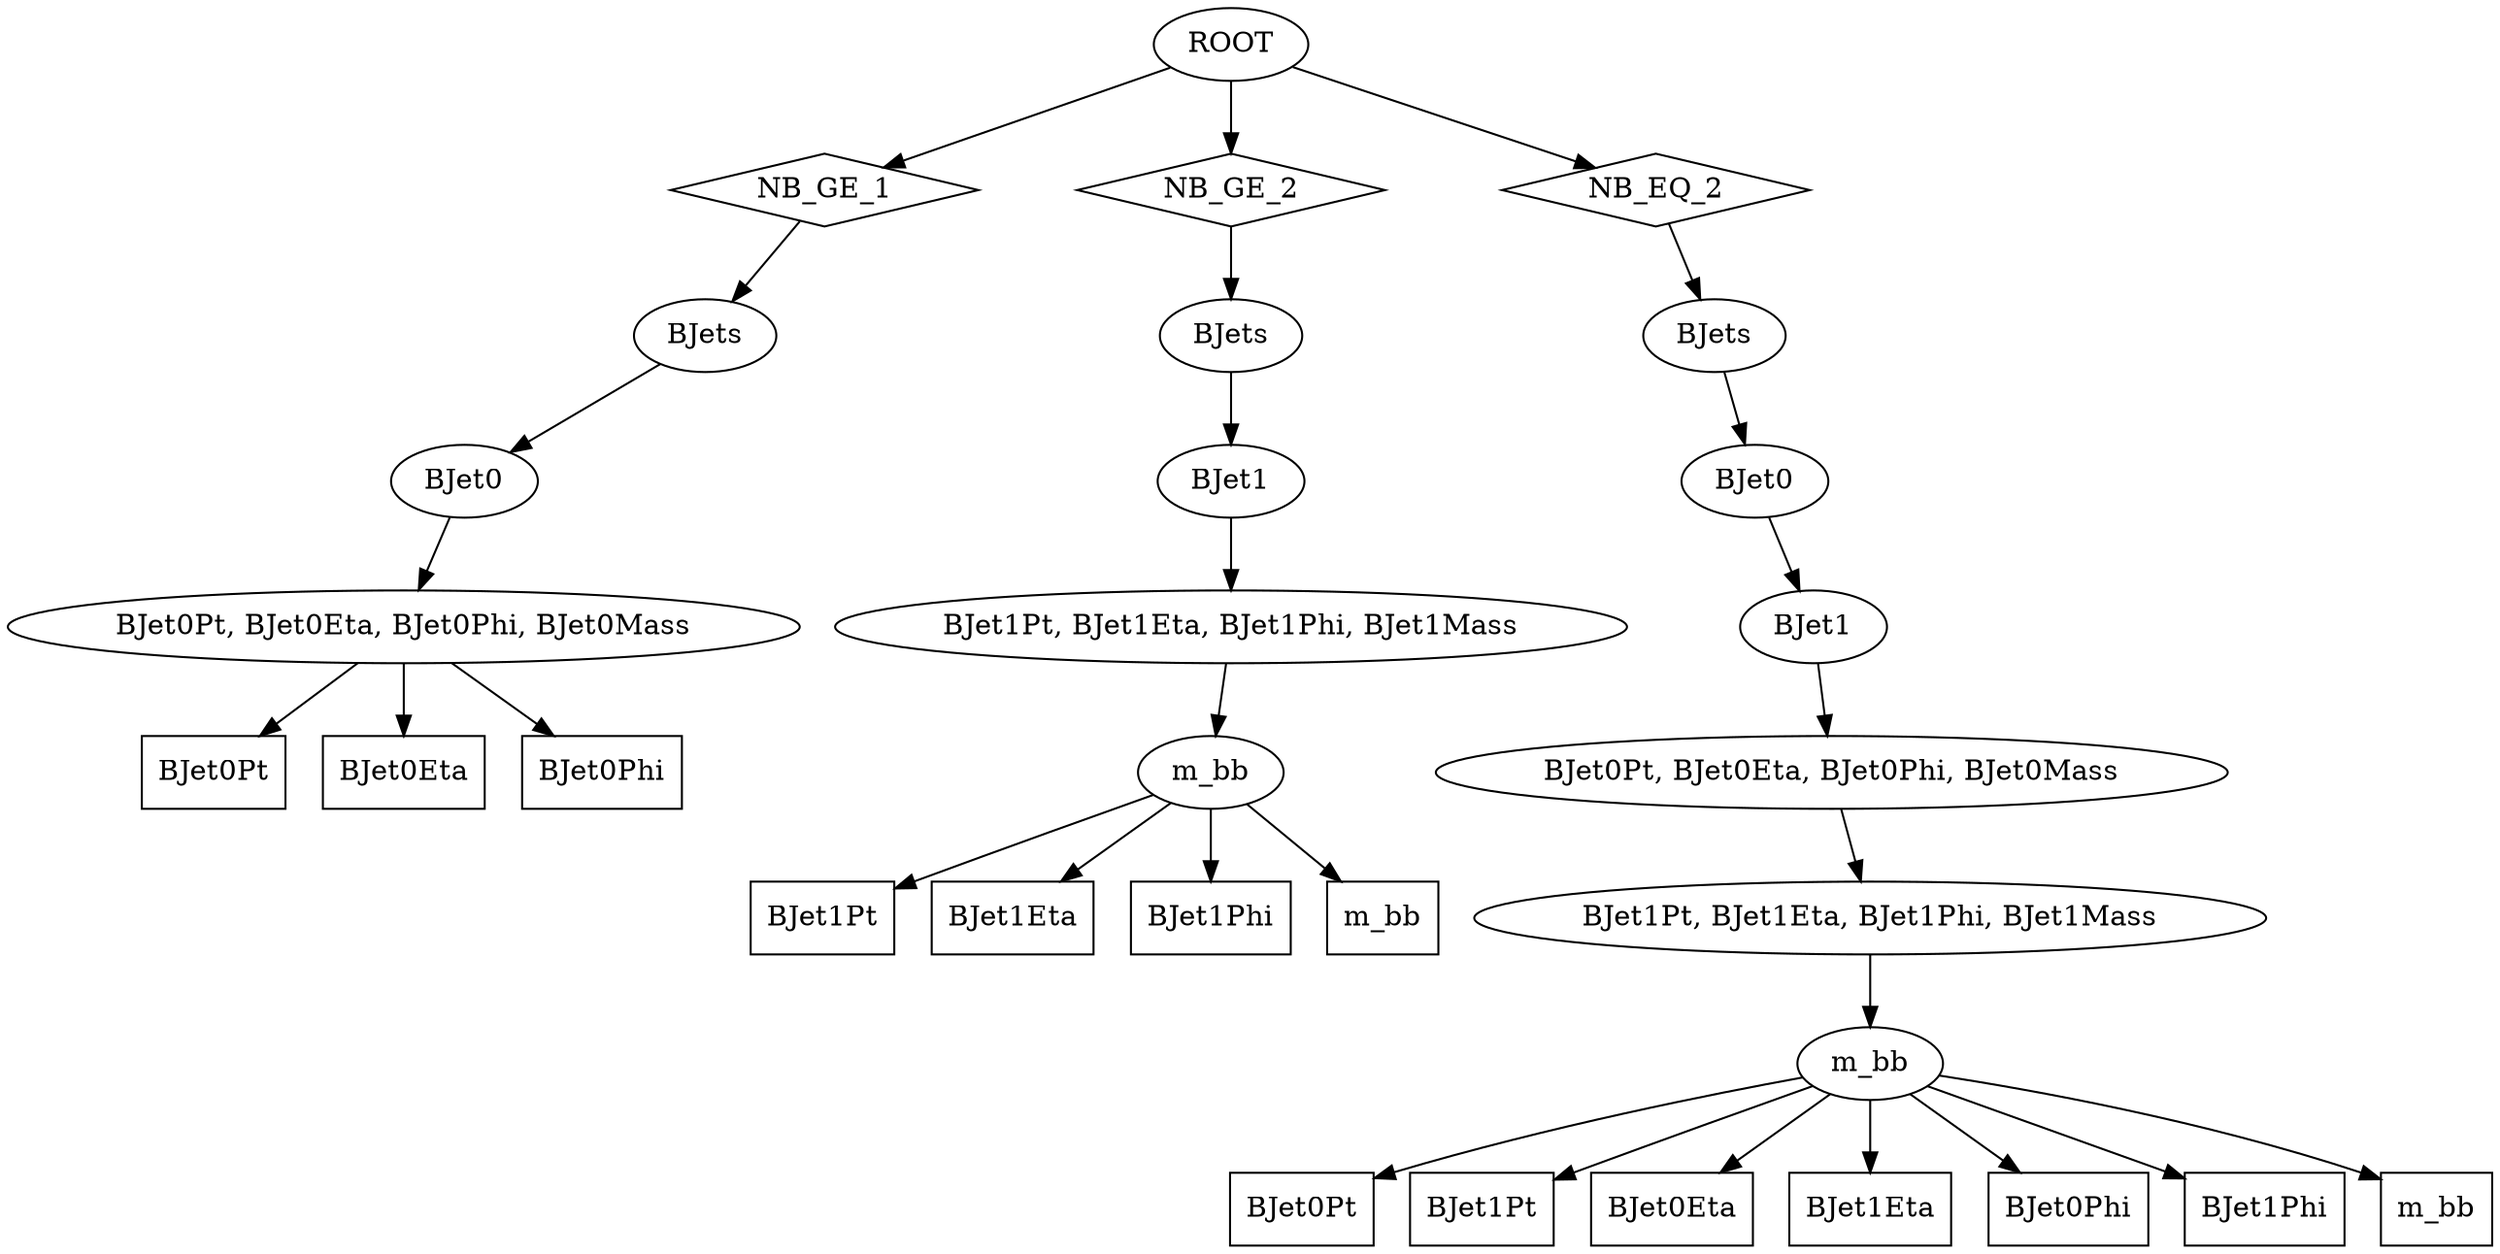 digraph G {
   0[label="ROOT"  shape=oval];
   1[label="BJets" shape=oval];
   2[label="BJet0" shape=oval];
   3[label="BJet1" shape=oval];
   4[label="BJet0Pt, BJet0Eta, BJet0Phi, BJet0Mass" shape=oval];
   5[label="BJet1Pt, BJet1Eta, BJet1Phi, BJet1Mass" shape=oval];
   6[label="m_bb" shape=oval];
   7[label="BJets" shape=oval];
   8[label="BJet0" shape=oval];
   9[label="BJet0Pt, BJet0Eta, BJet0Phi, BJet0Mass" shape=oval];
  10[label="BJets" shape=oval];
  11[label="BJet1" shape=oval];
  12[label="BJet1Pt, BJet1Eta, BJet1Phi, BJet1Mass" shape=oval];
  13[label="m_bb" shape=oval];
  14[label="NB_GE_1" shape=diamond];
  15[label="NB_GE_2" shape=diamond];
  16[label="NB_EQ_2" shape=diamond];
  17[label="BJet0Pt"  shape=box];
  18[label="BJet1Pt"  shape=box];
  19[label="BJet0Eta" shape=box];
  20[label="BJet1Eta" shape=box];
  21[label="BJet0Phi" shape=box];
  22[label="BJet1Phi" shape=box];
  23[label="m_bb"     shape=box];
  24[label="BJet0Pt"  shape=box];
  25[label="BJet1Pt"  shape=box];
  26[label="BJet0Eta" shape=box];
  27[label="BJet1Eta" shape=box];
  28[label="BJet0Phi" shape=box];
  29[label="BJet1Phi" shape=box];
  30[label="m_bb"     shape=box];

  0->16->1->2->3->4->5->6;
  6->17;
  6->18;
  6->19;
  6->20;
  6->21;
  6->22;
  6->23;
  0->14->7->8->9;
  9->24;
  9->26;
  9->28;
  0->15->10->11->12->13;
  13->25;
  13->27;
  13->29;
  13->30;
}
